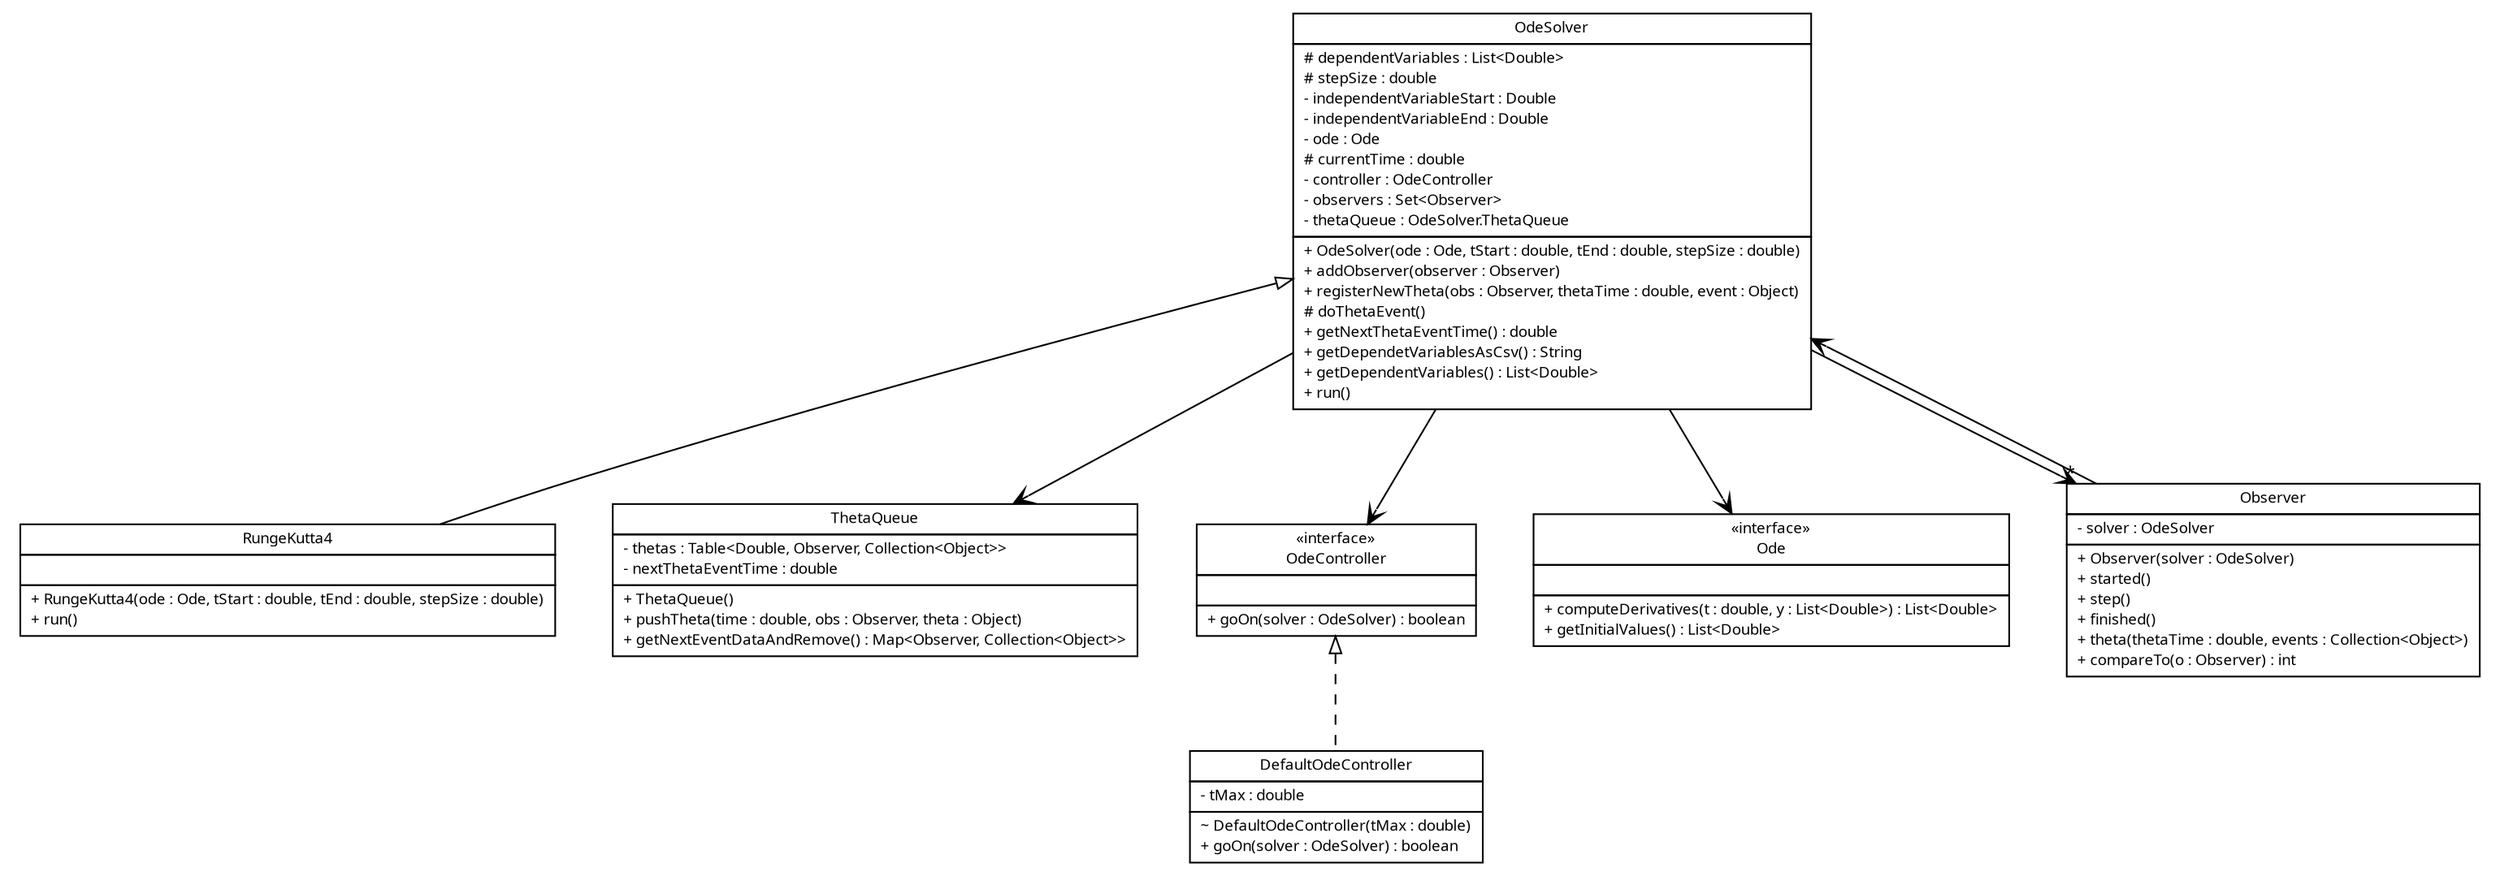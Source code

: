 #!/usr/local/bin/dot
#
# Class diagram 
# Generated by UMLGraph version R5_6 (http://www.umlgraph.org/)
#

digraph G {
	edge [fontname="Trebuchet MS",fontsize=10,labelfontname="Trebuchet MS",labelfontsize=10];
	node [fontname="Trebuchet MS",fontsize=10,shape=plaintext];
	nodesep=0.25;
	ranksep=0.5;
	// broadwick.odesolver.RungeKutta4
	c2764 [label=<<table title="broadwick.odesolver.RungeKutta4" border="0" cellborder="1" cellspacing="0" cellpadding="2" port="p" href="./RungeKutta4.html">
		<tr><td><table border="0" cellspacing="0" cellpadding="1">
<tr><td align="center" balign="center"><font face="Trebuchet MS"> RungeKutta4 </font></td></tr>
		</table></td></tr>
		<tr><td><table border="0" cellspacing="0" cellpadding="1">
<tr><td align="left" balign="left">  </td></tr>
		</table></td></tr>
		<tr><td><table border="0" cellspacing="0" cellpadding="1">
<tr><td align="left" balign="left"> + RungeKutta4(ode : Ode, tStart : double, tEnd : double, stepSize : double) </td></tr>
<tr><td align="left" balign="left"> + run() </td></tr>
		</table></td></tr>
		</table>>, URL="./RungeKutta4.html", fontname="Trebuchet MS", fontcolor="black", fontsize=9.0];
	// broadwick.odesolver.OdeSolver
	c2765 [label=<<table title="broadwick.odesolver.OdeSolver" border="0" cellborder="1" cellspacing="0" cellpadding="2" port="p" href="./OdeSolver.html">
		<tr><td><table border="0" cellspacing="0" cellpadding="1">
<tr><td align="center" balign="center"><font face="Trebuchet MS"> OdeSolver </font></td></tr>
		</table></td></tr>
		<tr><td><table border="0" cellspacing="0" cellpadding="1">
<tr><td align="left" balign="left"> # dependentVariables : List&lt;Double&gt; </td></tr>
<tr><td align="left" balign="left"> # stepSize : double </td></tr>
<tr><td align="left" balign="left"> - independentVariableStart : Double </td></tr>
<tr><td align="left" balign="left"> - independentVariableEnd : Double </td></tr>
<tr><td align="left" balign="left"> - ode : Ode </td></tr>
<tr><td align="left" balign="left"> # currentTime : double </td></tr>
<tr><td align="left" balign="left"> - controller : OdeController </td></tr>
<tr><td align="left" balign="left"> - observers : Set&lt;Observer&gt; </td></tr>
<tr><td align="left" balign="left"> - thetaQueue : OdeSolver.ThetaQueue </td></tr>
		</table></td></tr>
		<tr><td><table border="0" cellspacing="0" cellpadding="1">
<tr><td align="left" balign="left"> + OdeSolver(ode : Ode, tStart : double, tEnd : double, stepSize : double) </td></tr>
<tr><td align="left" balign="left"> + addObserver(observer : Observer) </td></tr>
<tr><td align="left" balign="left"> + registerNewTheta(obs : Observer, thetaTime : double, event : Object) </td></tr>
<tr><td align="left" balign="left"> # doThetaEvent() </td></tr>
<tr><td align="left" balign="left"> + getNextThetaEventTime() : double </td></tr>
<tr><td align="left" balign="left"> + getDependetVariablesAsCsv() : String </td></tr>
<tr><td align="left" balign="left"> + getDependentVariables() : List&lt;Double&gt; </td></tr>
<tr><td align="left" balign="left"><font face="Trebuchet MS" point-size="9.0"> + run() </font></td></tr>
		</table></td></tr>
		</table>>, URL="./OdeSolver.html", fontname="Trebuchet MS", fontcolor="black", fontsize=9.0];
	// broadwick.odesolver.OdeSolver.ThetaQueue
	c2766 [label=<<table title="broadwick.odesolver.OdeSolver.ThetaQueue" border="0" cellborder="1" cellspacing="0" cellpadding="2" port="p" href="./OdeSolver.ThetaQueue.html">
		<tr><td><table border="0" cellspacing="0" cellpadding="1">
<tr><td align="center" balign="center"><font face="Trebuchet MS"> ThetaQueue </font></td></tr>
		</table></td></tr>
		<tr><td><table border="0" cellspacing="0" cellpadding="1">
<tr><td align="left" balign="left"> - thetas : Table&lt;Double, Observer, Collection&lt;Object&gt;&gt; </td></tr>
<tr><td align="left" balign="left"> - nextThetaEventTime : double </td></tr>
		</table></td></tr>
		<tr><td><table border="0" cellspacing="0" cellpadding="1">
<tr><td align="left" balign="left"> + ThetaQueue() </td></tr>
<tr><td align="left" balign="left"> + pushTheta(time : double, obs : Observer, theta : Object) </td></tr>
<tr><td align="left" balign="left"> + getNextEventDataAndRemove() : Map&lt;Observer, Collection&lt;Object&gt;&gt; </td></tr>
		</table></td></tr>
		</table>>, URL="./OdeSolver.ThetaQueue.html", fontname="Trebuchet MS", fontcolor="black", fontsize=9.0];
	// broadwick.odesolver.OdeController
	c2767 [label=<<table title="broadwick.odesolver.OdeController" border="0" cellborder="1" cellspacing="0" cellpadding="2" port="p" href="./OdeController.html">
		<tr><td><table border="0" cellspacing="0" cellpadding="1">
<tr><td align="center" balign="center"> &#171;interface&#187; </td></tr>
<tr><td align="center" balign="center"><font face="Trebuchet MS"> OdeController </font></td></tr>
		</table></td></tr>
		<tr><td><table border="0" cellspacing="0" cellpadding="1">
<tr><td align="left" balign="left">  </td></tr>
		</table></td></tr>
		<tr><td><table border="0" cellspacing="0" cellpadding="1">
<tr><td align="left" balign="left"><font face="Trebuchet MS" point-size="9.0"> + goOn(solver : OdeSolver) : boolean </font></td></tr>
		</table></td></tr>
		</table>>, URL="./OdeController.html", fontname="Trebuchet MS", fontcolor="black", fontsize=9.0];
	// broadwick.odesolver.Ode
	c2768 [label=<<table title="broadwick.odesolver.Ode" border="0" cellborder="1" cellspacing="0" cellpadding="2" port="p" href="./Ode.html">
		<tr><td><table border="0" cellspacing="0" cellpadding="1">
<tr><td align="center" balign="center"> &#171;interface&#187; </td></tr>
<tr><td align="center" balign="center"><font face="Trebuchet MS"> Ode </font></td></tr>
		</table></td></tr>
		<tr><td><table border="0" cellspacing="0" cellpadding="1">
<tr><td align="left" balign="left">  </td></tr>
		</table></td></tr>
		<tr><td><table border="0" cellspacing="0" cellpadding="1">
<tr><td align="left" balign="left"><font face="Trebuchet MS" point-size="9.0"> + computeDerivatives(t : double, y : List&lt;Double&gt;) : List&lt;Double&gt; </font></td></tr>
<tr><td align="left" balign="left"><font face="Trebuchet MS" point-size="9.0"> + getInitialValues() : List&lt;Double&gt; </font></td></tr>
		</table></td></tr>
		</table>>, URL="./Ode.html", fontname="Trebuchet MS", fontcolor="black", fontsize=9.0];
	// broadwick.odesolver.Observer
	c2769 [label=<<table title="broadwick.odesolver.Observer" border="0" cellborder="1" cellspacing="0" cellpadding="2" port="p" href="./Observer.html">
		<tr><td><table border="0" cellspacing="0" cellpadding="1">
<tr><td align="center" balign="center"><font face="Trebuchet MS"> Observer </font></td></tr>
		</table></td></tr>
		<tr><td><table border="0" cellspacing="0" cellpadding="1">
<tr><td align="left" balign="left"> - solver : OdeSolver </td></tr>
		</table></td></tr>
		<tr><td><table border="0" cellspacing="0" cellpadding="1">
<tr><td align="left" balign="left"> + Observer(solver : OdeSolver) </td></tr>
<tr><td align="left" balign="left"><font face="Trebuchet MS" point-size="9.0"> + started() </font></td></tr>
<tr><td align="left" balign="left"><font face="Trebuchet MS" point-size="9.0"> + step() </font></td></tr>
<tr><td align="left" balign="left"><font face="Trebuchet MS" point-size="9.0"> + finished() </font></td></tr>
<tr><td align="left" balign="left"><font face="Trebuchet MS" point-size="9.0"> + theta(thetaTime : double, events : Collection&lt;Object&gt;) </font></td></tr>
<tr><td align="left" balign="left"> + compareTo(o : Observer) : int </td></tr>
		</table></td></tr>
		</table>>, URL="./Observer.html", fontname="Trebuchet MS", fontcolor="black", fontsize=9.0];
	// broadwick.odesolver.DefaultOdeController
	c2770 [label=<<table title="broadwick.odesolver.DefaultOdeController" border="0" cellborder="1" cellspacing="0" cellpadding="2" port="p" href="./DefaultOdeController.html">
		<tr><td><table border="0" cellspacing="0" cellpadding="1">
<tr><td align="center" balign="center"><font face="Trebuchet MS"> DefaultOdeController </font></td></tr>
		</table></td></tr>
		<tr><td><table border="0" cellspacing="0" cellpadding="1">
<tr><td align="left" balign="left"> - tMax : double </td></tr>
		</table></td></tr>
		<tr><td><table border="0" cellspacing="0" cellpadding="1">
<tr><td align="left" balign="left"> ~ DefaultOdeController(tMax : double) </td></tr>
<tr><td align="left" balign="left"> + goOn(solver : OdeSolver) : boolean </td></tr>
		</table></td></tr>
		</table>>, URL="./DefaultOdeController.html", fontname="Trebuchet MS", fontcolor="black", fontsize=9.0];
	//broadwick.odesolver.RungeKutta4 extends broadwick.odesolver.OdeSolver
	c2765:p -> c2764:p [dir=back,arrowtail=empty];
	//broadwick.odesolver.DefaultOdeController implements broadwick.odesolver.OdeController
	c2767:p -> c2770:p [dir=back,arrowtail=empty,style=dashed];
	// broadwick.odesolver.OdeSolver NAVASSOC broadwick.odesolver.Ode
	c2765:p -> c2768:p [taillabel="", label="", headlabel="", fontname="Trebuchet MS", fontcolor="black", fontsize=10.0, color="black", arrowhead=open];
	// broadwick.odesolver.OdeSolver NAVASSOC broadwick.odesolver.OdeController
	c2765:p -> c2767:p [taillabel="", label="", headlabel="", fontname="Trebuchet MS", fontcolor="black", fontsize=10.0, color="black", arrowhead=open];
	// broadwick.odesolver.OdeSolver NAVASSOC broadwick.odesolver.Observer
	c2765:p -> c2769:p [taillabel="", label="", headlabel="*", fontname="Trebuchet MS", fontcolor="black", fontsize=10.0, color="black", arrowhead=open];
	// broadwick.odesolver.OdeSolver NAVASSOC broadwick.odesolver.OdeSolver.ThetaQueue
	c2765:p -> c2766:p [taillabel="", label="", headlabel="", fontname="Trebuchet MS", fontcolor="black", fontsize=10.0, color="black", arrowhead=open];
	// broadwick.odesolver.Observer NAVASSOC broadwick.odesolver.OdeSolver
	c2769:p -> c2765:p [taillabel="", label="", headlabel="", fontname="Trebuchet MS", fontcolor="black", fontsize=10.0, color="black", arrowhead=open];
}

